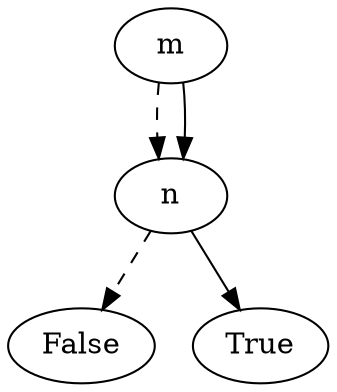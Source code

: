 digraph{2202465129552[label=m]2202465132304[label="n"]
2202465129552 -> 2202465132304[style=dashed label="" fontcolor = gray]
2202465137232[label="False"]
2202465132304 -> 2202465137232[style=dashed label="" fontcolor = gray]
2202465132112[label="True"]
2202465132304 -> 2202465132112 [label="" fontcolor = gray]
2202465132304[label="n"]
2202465129552 -> 2202465132304 [label="" fontcolor = gray]
}